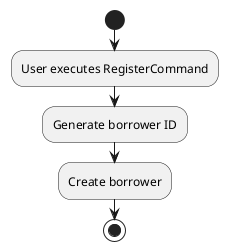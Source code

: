 @startuml
start
:User executes RegisterCommand;
:Generate borrower ID;
:Create borrower;
stop
@enduml
